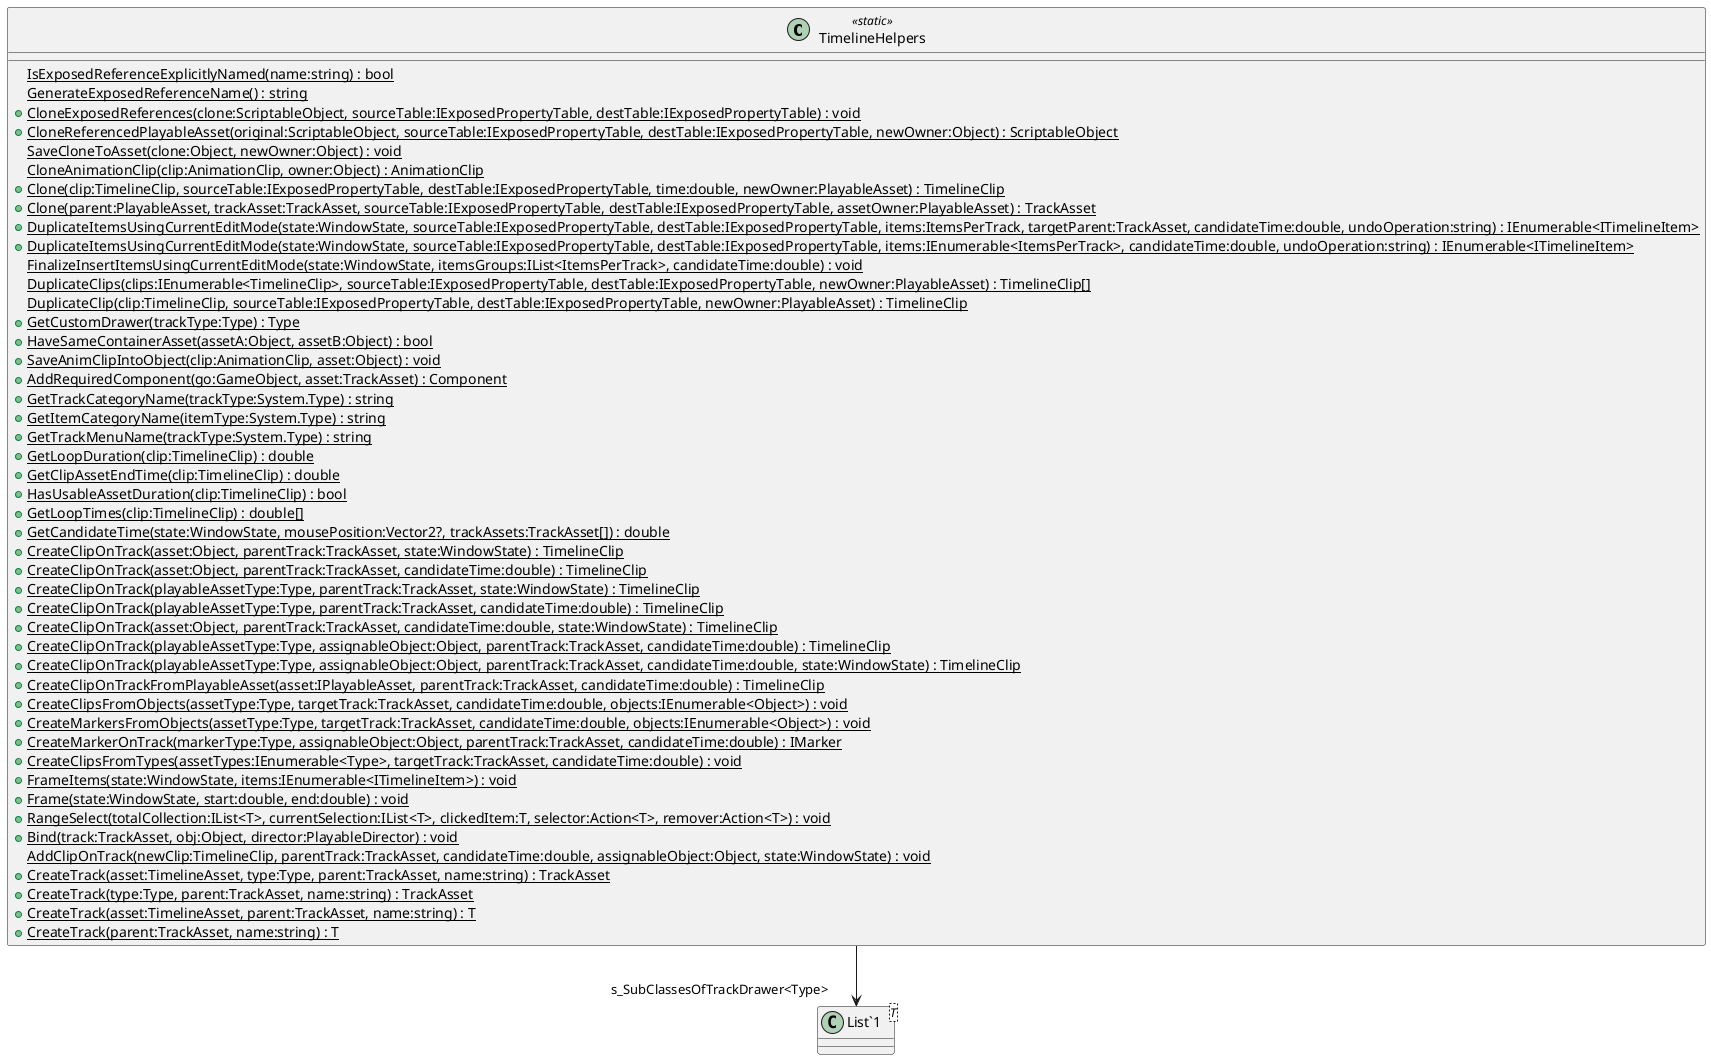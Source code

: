 @startuml
class TimelineHelpers <<static>> {
    {static} IsExposedReferenceExplicitlyNamed(name:string) : bool
    {static} GenerateExposedReferenceName() : string
    + {static} CloneExposedReferences(clone:ScriptableObject, sourceTable:IExposedPropertyTable, destTable:IExposedPropertyTable) : void
    + {static} CloneReferencedPlayableAsset(original:ScriptableObject, sourceTable:IExposedPropertyTable, destTable:IExposedPropertyTable, newOwner:Object) : ScriptableObject
    {static} SaveCloneToAsset(clone:Object, newOwner:Object) : void
    {static} CloneAnimationClip(clip:AnimationClip, owner:Object) : AnimationClip
    + {static} Clone(clip:TimelineClip, sourceTable:IExposedPropertyTable, destTable:IExposedPropertyTable, time:double, newOwner:PlayableAsset) : TimelineClip
    + {static} Clone(parent:PlayableAsset, trackAsset:TrackAsset, sourceTable:IExposedPropertyTable, destTable:IExposedPropertyTable, assetOwner:PlayableAsset) : TrackAsset
    + {static} DuplicateItemsUsingCurrentEditMode(state:WindowState, sourceTable:IExposedPropertyTable, destTable:IExposedPropertyTable, items:ItemsPerTrack, targetParent:TrackAsset, candidateTime:double, undoOperation:string) : IEnumerable<ITimelineItem>
    + {static} DuplicateItemsUsingCurrentEditMode(state:WindowState, sourceTable:IExposedPropertyTable, destTable:IExposedPropertyTable, items:IEnumerable<ItemsPerTrack>, candidateTime:double, undoOperation:string) : IEnumerable<ITimelineItem>
    {static} FinalizeInsertItemsUsingCurrentEditMode(state:WindowState, itemsGroups:IList<ItemsPerTrack>, candidateTime:double) : void
    {static} DuplicateClips(clips:IEnumerable<TimelineClip>, sourceTable:IExposedPropertyTable, destTable:IExposedPropertyTable, newOwner:PlayableAsset) : TimelineClip[]
    {static} DuplicateClip(clip:TimelineClip, sourceTable:IExposedPropertyTable, destTable:IExposedPropertyTable, newOwner:PlayableAsset) : TimelineClip
    + {static} GetCustomDrawer(trackType:Type) : Type
    + {static} HaveSameContainerAsset(assetA:Object, assetB:Object) : bool
    + {static} SaveAnimClipIntoObject(clip:AnimationClip, asset:Object) : void
    + {static} AddRequiredComponent(go:GameObject, asset:TrackAsset) : Component
    + {static} GetTrackCategoryName(trackType:System.Type) : string
    + {static} GetItemCategoryName(itemType:System.Type) : string
    + {static} GetTrackMenuName(trackType:System.Type) : string
    + {static} GetLoopDuration(clip:TimelineClip) : double
    + {static} GetClipAssetEndTime(clip:TimelineClip) : double
    + {static} HasUsableAssetDuration(clip:TimelineClip) : bool
    + {static} GetLoopTimes(clip:TimelineClip) : double[]
    + {static} GetCandidateTime(state:WindowState, mousePosition:Vector2?, trackAssets:TrackAsset[]) : double
    + {static} CreateClipOnTrack(asset:Object, parentTrack:TrackAsset, state:WindowState) : TimelineClip
    + {static} CreateClipOnTrack(asset:Object, parentTrack:TrackAsset, candidateTime:double) : TimelineClip
    + {static} CreateClipOnTrack(playableAssetType:Type, parentTrack:TrackAsset, state:WindowState) : TimelineClip
    + {static} CreateClipOnTrack(playableAssetType:Type, parentTrack:TrackAsset, candidateTime:double) : TimelineClip
    + {static} CreateClipOnTrack(asset:Object, parentTrack:TrackAsset, candidateTime:double, state:WindowState) : TimelineClip
    + {static} CreateClipOnTrack(playableAssetType:Type, assignableObject:Object, parentTrack:TrackAsset, candidateTime:double) : TimelineClip
    + {static} CreateClipOnTrack(playableAssetType:Type, assignableObject:Object, parentTrack:TrackAsset, candidateTime:double, state:WindowState) : TimelineClip
    + {static} CreateClipOnTrackFromPlayableAsset(asset:IPlayableAsset, parentTrack:TrackAsset, candidateTime:double) : TimelineClip
    + {static} CreateClipsFromObjects(assetType:Type, targetTrack:TrackAsset, candidateTime:double, objects:IEnumerable<Object>) : void
    + {static} CreateMarkersFromObjects(assetType:Type, targetTrack:TrackAsset, candidateTime:double, objects:IEnumerable<Object>) : void
    + {static} CreateMarkerOnTrack(markerType:Type, assignableObject:Object, parentTrack:TrackAsset, candidateTime:double) : IMarker
    + {static} CreateClipsFromTypes(assetTypes:IEnumerable<Type>, targetTrack:TrackAsset, candidateTime:double) : void
    + {static} FrameItems(state:WindowState, items:IEnumerable<ITimelineItem>) : void
    + {static} Frame(state:WindowState, start:double, end:double) : void
    + {static} RangeSelect(totalCollection:IList<T>, currentSelection:IList<T>, clickedItem:T, selector:Action<T>, remover:Action<T>) : void
    + {static} Bind(track:TrackAsset, obj:Object, director:PlayableDirector) : void
    {static} AddClipOnTrack(newClip:TimelineClip, parentTrack:TrackAsset, candidateTime:double, assignableObject:Object, state:WindowState) : void
    + {static} CreateTrack(asset:TimelineAsset, type:Type, parent:TrackAsset, name:string) : TrackAsset
    + {static} CreateTrack(type:Type, parent:TrackAsset, name:string) : TrackAsset
    + {static} CreateTrack(asset:TimelineAsset, parent:TrackAsset, name:string) : T
    + {static} CreateTrack(parent:TrackAsset, name:string) : T
}
class "List`1"<T> {
}
TimelineHelpers --> "s_SubClassesOfTrackDrawer<Type>" "List`1"
@enduml
